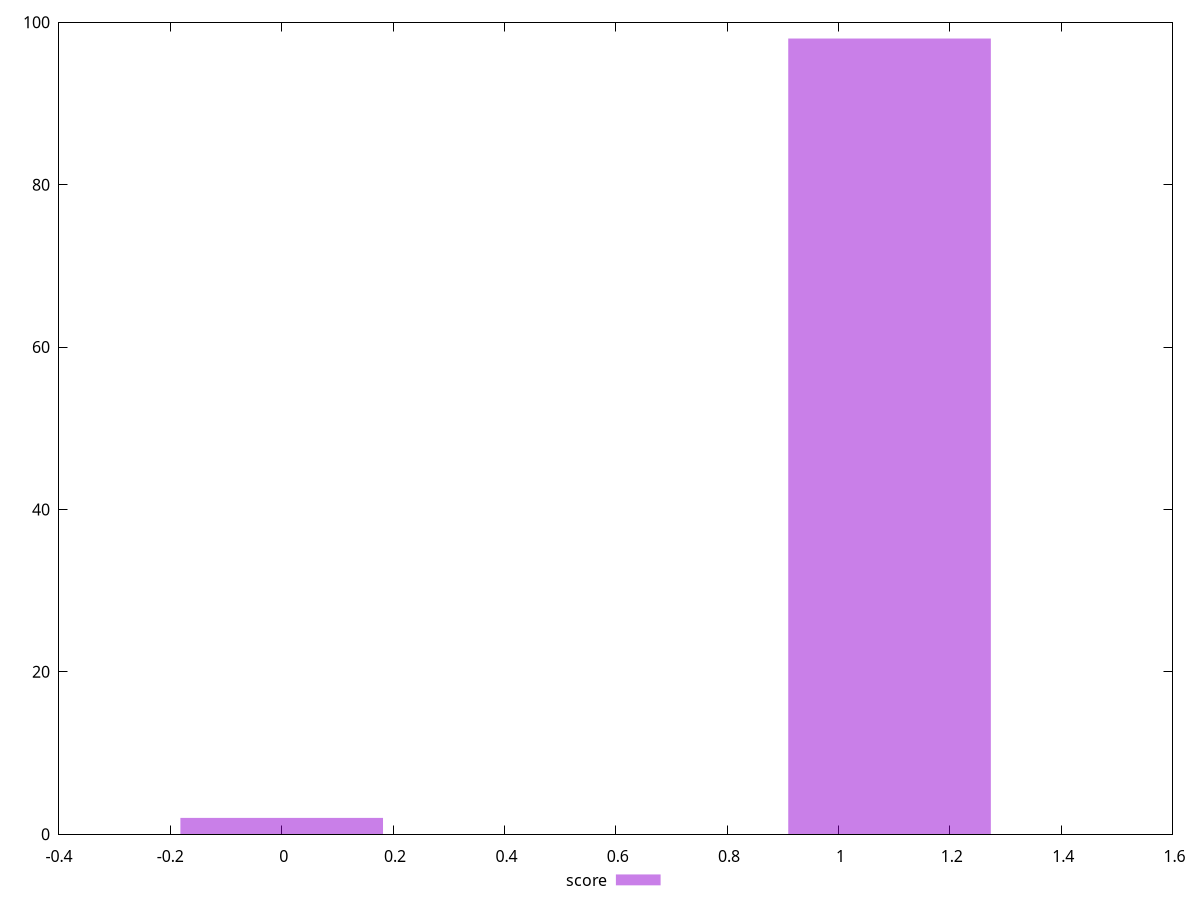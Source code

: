reset
set terminal svg size 640, 490 enhanced background rgb 'white'
set output "reprap/server-response-time/samples/pages/score/histogram.svg"

$score <<EOF
0 2
1.0917775487785033 98
EOF

set key outside below
set boxwidth 0.3639258495928344
set yrange [0:100]
set style fill transparent solid 0.5 noborder

plot \
  $score title "score" with boxes, \


reset